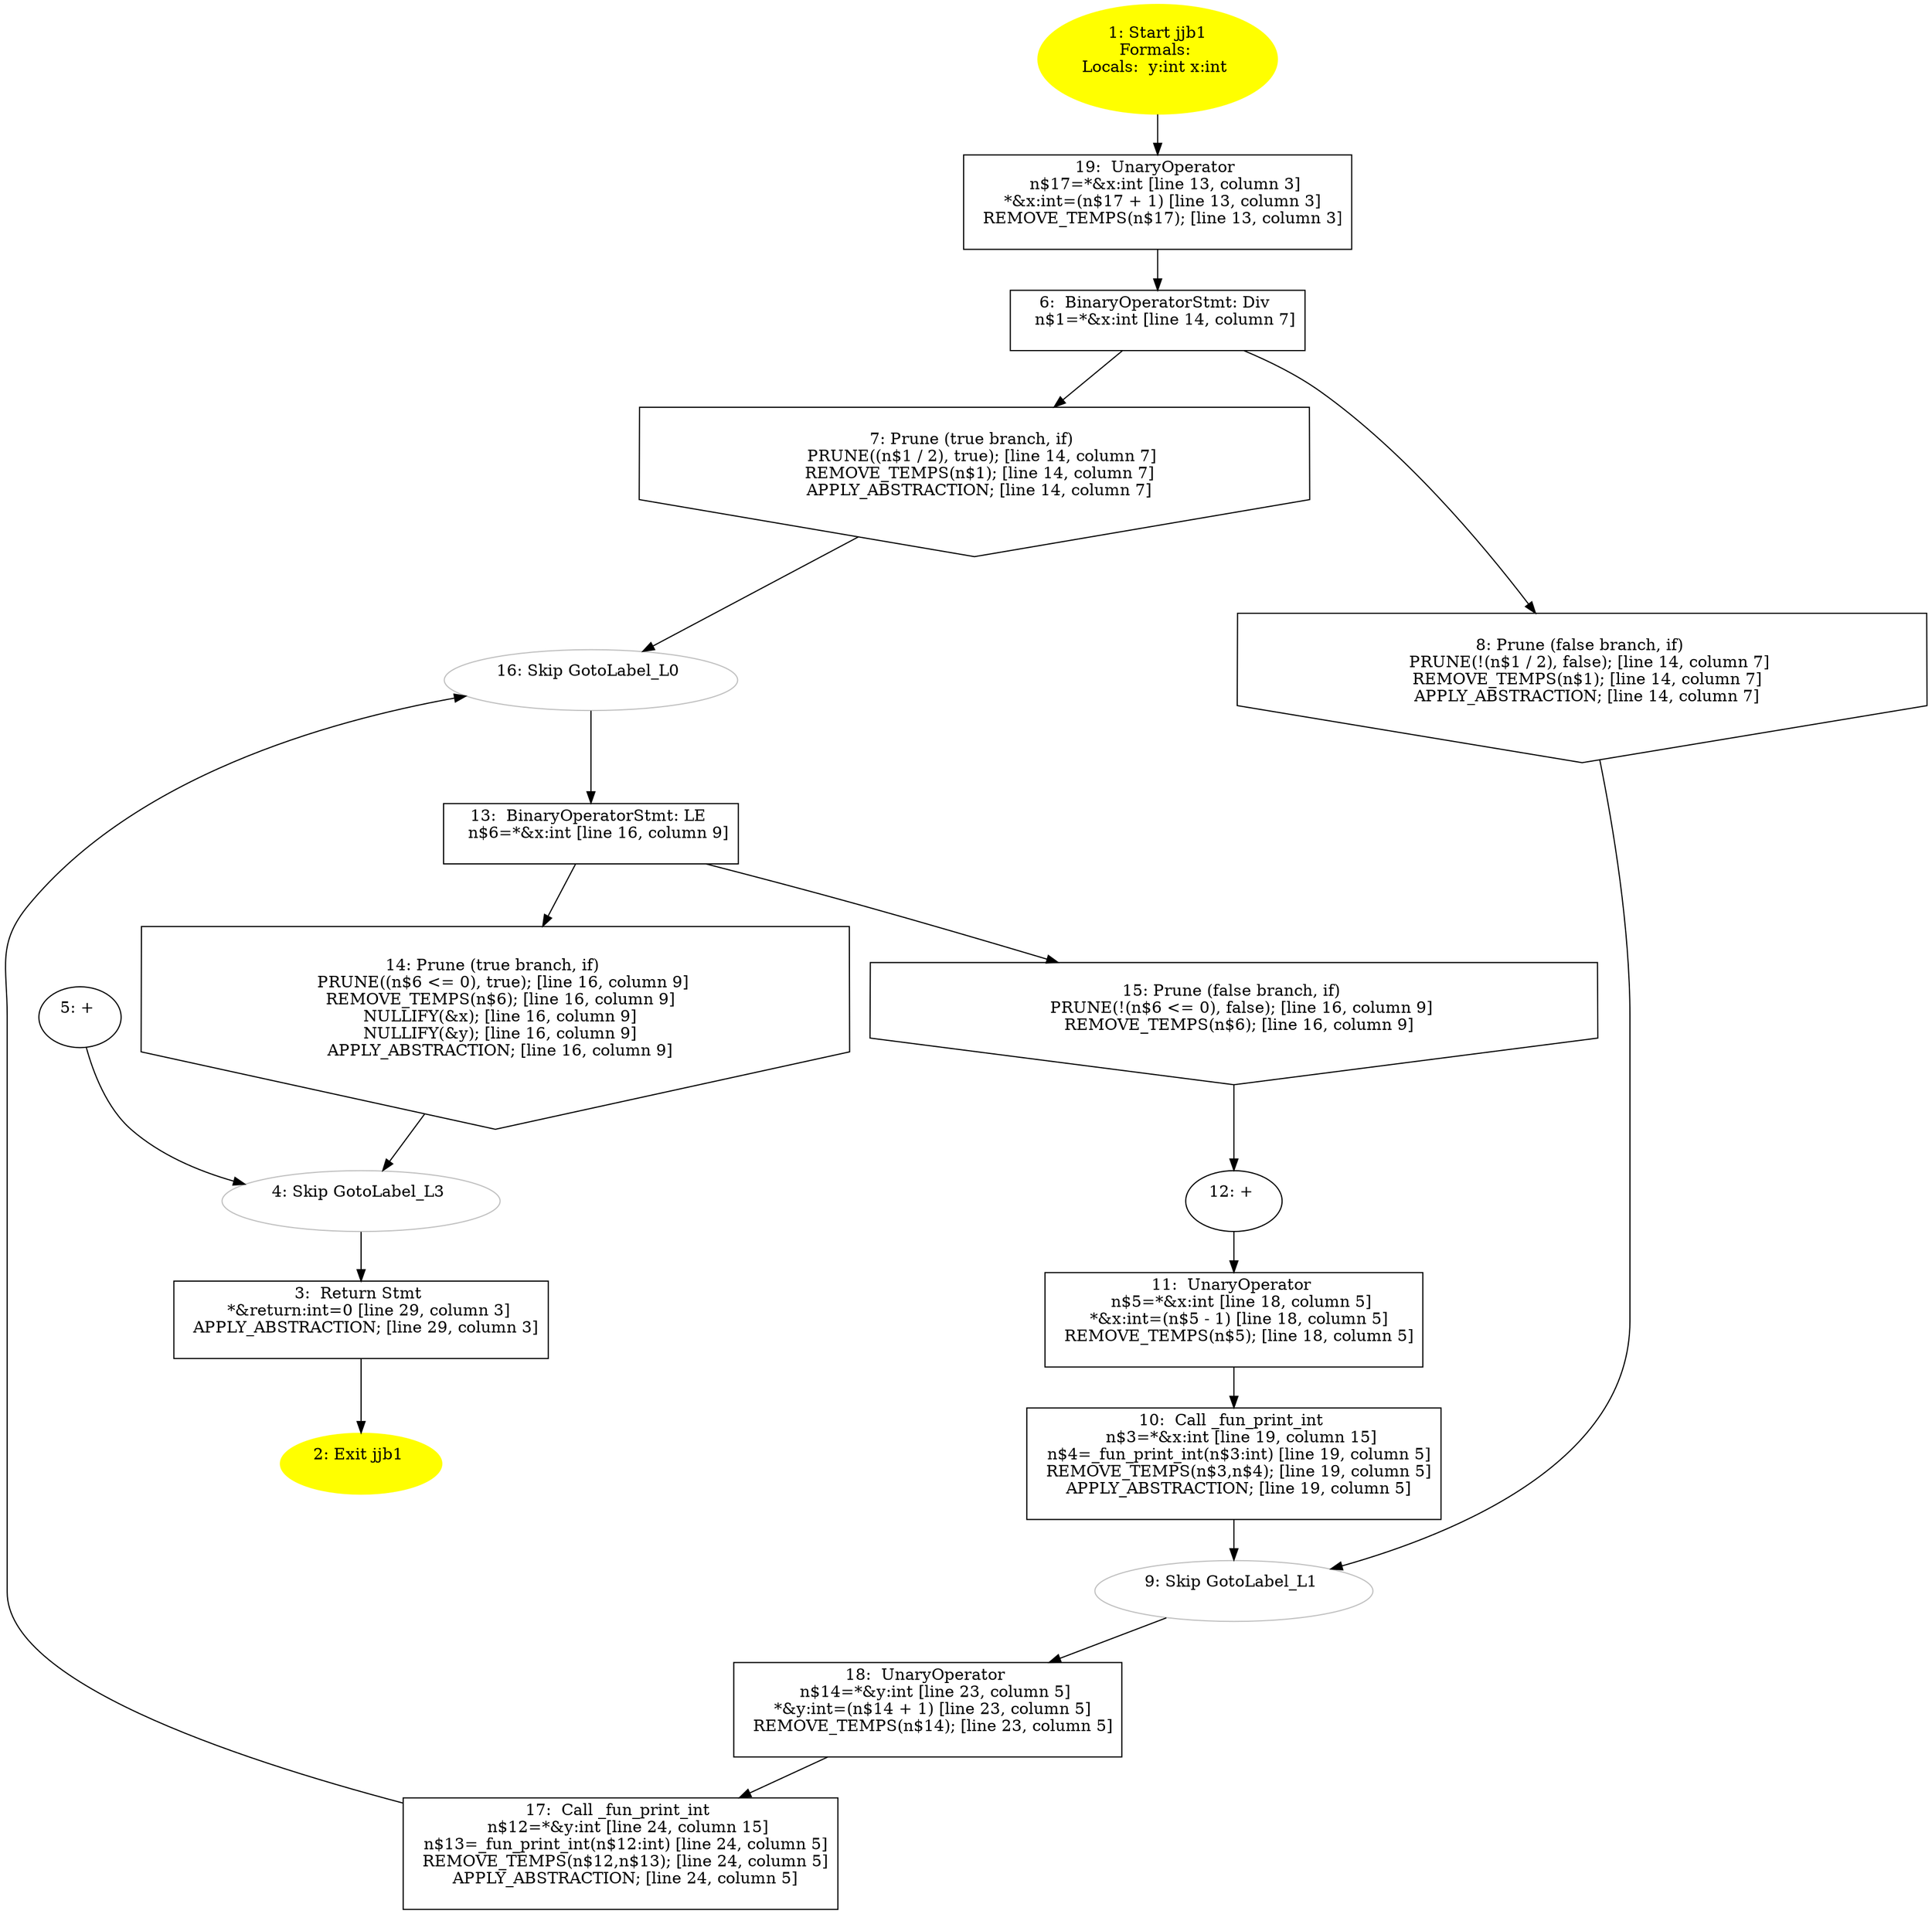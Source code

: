 /* @generated */
digraph cfg {
"jjb1.9d6085e324f8fe61c38e804980fa5cf1_1" [label="1: Start jjb1\nFormals: \nLocals:  y:int x:int \n  " color=yellow style=filled]
	

	 "jjb1.9d6085e324f8fe61c38e804980fa5cf1_1" -> "jjb1.9d6085e324f8fe61c38e804980fa5cf1_19" ;
"jjb1.9d6085e324f8fe61c38e804980fa5cf1_2" [label="2: Exit jjb1 \n  " color=yellow style=filled]
	

"jjb1.9d6085e324f8fe61c38e804980fa5cf1_3" [label="3:  Return Stmt \n   *&return:int=0 [line 29, column 3]\n  APPLY_ABSTRACTION; [line 29, column 3]\n " shape="box"]
	

	 "jjb1.9d6085e324f8fe61c38e804980fa5cf1_3" -> "jjb1.9d6085e324f8fe61c38e804980fa5cf1_2" ;
"jjb1.9d6085e324f8fe61c38e804980fa5cf1_4" [label="4: Skip GotoLabel_L3 \n  " color="gray"]
	

	 "jjb1.9d6085e324f8fe61c38e804980fa5cf1_4" -> "jjb1.9d6085e324f8fe61c38e804980fa5cf1_3" ;
"jjb1.9d6085e324f8fe61c38e804980fa5cf1_5" [label="5: + \n  " ]
	

	 "jjb1.9d6085e324f8fe61c38e804980fa5cf1_5" -> "jjb1.9d6085e324f8fe61c38e804980fa5cf1_4" ;
"jjb1.9d6085e324f8fe61c38e804980fa5cf1_6" [label="6:  BinaryOperatorStmt: Div \n   n$1=*&x:int [line 14, column 7]\n " shape="box"]
	

	 "jjb1.9d6085e324f8fe61c38e804980fa5cf1_6" -> "jjb1.9d6085e324f8fe61c38e804980fa5cf1_7" ;
	 "jjb1.9d6085e324f8fe61c38e804980fa5cf1_6" -> "jjb1.9d6085e324f8fe61c38e804980fa5cf1_8" ;
"jjb1.9d6085e324f8fe61c38e804980fa5cf1_7" [label="7: Prune (true branch, if) \n   PRUNE((n$1 / 2), true); [line 14, column 7]\n  REMOVE_TEMPS(n$1); [line 14, column 7]\n  APPLY_ABSTRACTION; [line 14, column 7]\n " shape="invhouse"]
	

	 "jjb1.9d6085e324f8fe61c38e804980fa5cf1_7" -> "jjb1.9d6085e324f8fe61c38e804980fa5cf1_16" ;
"jjb1.9d6085e324f8fe61c38e804980fa5cf1_8" [label="8: Prune (false branch, if) \n   PRUNE(!(n$1 / 2), false); [line 14, column 7]\n  REMOVE_TEMPS(n$1); [line 14, column 7]\n  APPLY_ABSTRACTION; [line 14, column 7]\n " shape="invhouse"]
	

	 "jjb1.9d6085e324f8fe61c38e804980fa5cf1_8" -> "jjb1.9d6085e324f8fe61c38e804980fa5cf1_9" ;
"jjb1.9d6085e324f8fe61c38e804980fa5cf1_9" [label="9: Skip GotoLabel_L1 \n  " color="gray"]
	

	 "jjb1.9d6085e324f8fe61c38e804980fa5cf1_9" -> "jjb1.9d6085e324f8fe61c38e804980fa5cf1_18" ;
"jjb1.9d6085e324f8fe61c38e804980fa5cf1_10" [label="10:  Call _fun_print_int \n   n$3=*&x:int [line 19, column 15]\n  n$4=_fun_print_int(n$3:int) [line 19, column 5]\n  REMOVE_TEMPS(n$3,n$4); [line 19, column 5]\n  APPLY_ABSTRACTION; [line 19, column 5]\n " shape="box"]
	

	 "jjb1.9d6085e324f8fe61c38e804980fa5cf1_10" -> "jjb1.9d6085e324f8fe61c38e804980fa5cf1_9" ;
"jjb1.9d6085e324f8fe61c38e804980fa5cf1_11" [label="11:  UnaryOperator \n   n$5=*&x:int [line 18, column 5]\n  *&x:int=(n$5 - 1) [line 18, column 5]\n  REMOVE_TEMPS(n$5); [line 18, column 5]\n " shape="box"]
	

	 "jjb1.9d6085e324f8fe61c38e804980fa5cf1_11" -> "jjb1.9d6085e324f8fe61c38e804980fa5cf1_10" ;
"jjb1.9d6085e324f8fe61c38e804980fa5cf1_12" [label="12: + \n  " ]
	

	 "jjb1.9d6085e324f8fe61c38e804980fa5cf1_12" -> "jjb1.9d6085e324f8fe61c38e804980fa5cf1_11" ;
"jjb1.9d6085e324f8fe61c38e804980fa5cf1_13" [label="13:  BinaryOperatorStmt: LE \n   n$6=*&x:int [line 16, column 9]\n " shape="box"]
	

	 "jjb1.9d6085e324f8fe61c38e804980fa5cf1_13" -> "jjb1.9d6085e324f8fe61c38e804980fa5cf1_14" ;
	 "jjb1.9d6085e324f8fe61c38e804980fa5cf1_13" -> "jjb1.9d6085e324f8fe61c38e804980fa5cf1_15" ;
"jjb1.9d6085e324f8fe61c38e804980fa5cf1_14" [label="14: Prune (true branch, if) \n   PRUNE((n$6 <= 0), true); [line 16, column 9]\n  REMOVE_TEMPS(n$6); [line 16, column 9]\n  NULLIFY(&x); [line 16, column 9]\n  NULLIFY(&y); [line 16, column 9]\n  APPLY_ABSTRACTION; [line 16, column 9]\n " shape="invhouse"]
	

	 "jjb1.9d6085e324f8fe61c38e804980fa5cf1_14" -> "jjb1.9d6085e324f8fe61c38e804980fa5cf1_4" ;
"jjb1.9d6085e324f8fe61c38e804980fa5cf1_15" [label="15: Prune (false branch, if) \n   PRUNE(!(n$6 <= 0), false); [line 16, column 9]\n  REMOVE_TEMPS(n$6); [line 16, column 9]\n " shape="invhouse"]
	

	 "jjb1.9d6085e324f8fe61c38e804980fa5cf1_15" -> "jjb1.9d6085e324f8fe61c38e804980fa5cf1_12" ;
"jjb1.9d6085e324f8fe61c38e804980fa5cf1_16" [label="16: Skip GotoLabel_L0 \n  " color="gray"]
	

	 "jjb1.9d6085e324f8fe61c38e804980fa5cf1_16" -> "jjb1.9d6085e324f8fe61c38e804980fa5cf1_13" ;
"jjb1.9d6085e324f8fe61c38e804980fa5cf1_17" [label="17:  Call _fun_print_int \n   n$12=*&y:int [line 24, column 15]\n  n$13=_fun_print_int(n$12:int) [line 24, column 5]\n  REMOVE_TEMPS(n$12,n$13); [line 24, column 5]\n  APPLY_ABSTRACTION; [line 24, column 5]\n " shape="box"]
	

	 "jjb1.9d6085e324f8fe61c38e804980fa5cf1_17" -> "jjb1.9d6085e324f8fe61c38e804980fa5cf1_16" ;
"jjb1.9d6085e324f8fe61c38e804980fa5cf1_18" [label="18:  UnaryOperator \n   n$14=*&y:int [line 23, column 5]\n  *&y:int=(n$14 + 1) [line 23, column 5]\n  REMOVE_TEMPS(n$14); [line 23, column 5]\n " shape="box"]
	

	 "jjb1.9d6085e324f8fe61c38e804980fa5cf1_18" -> "jjb1.9d6085e324f8fe61c38e804980fa5cf1_17" ;
"jjb1.9d6085e324f8fe61c38e804980fa5cf1_19" [label="19:  UnaryOperator \n   n$17=*&x:int [line 13, column 3]\n  *&x:int=(n$17 + 1) [line 13, column 3]\n  REMOVE_TEMPS(n$17); [line 13, column 3]\n " shape="box"]
	

	 "jjb1.9d6085e324f8fe61c38e804980fa5cf1_19" -> "jjb1.9d6085e324f8fe61c38e804980fa5cf1_6" ;
}
